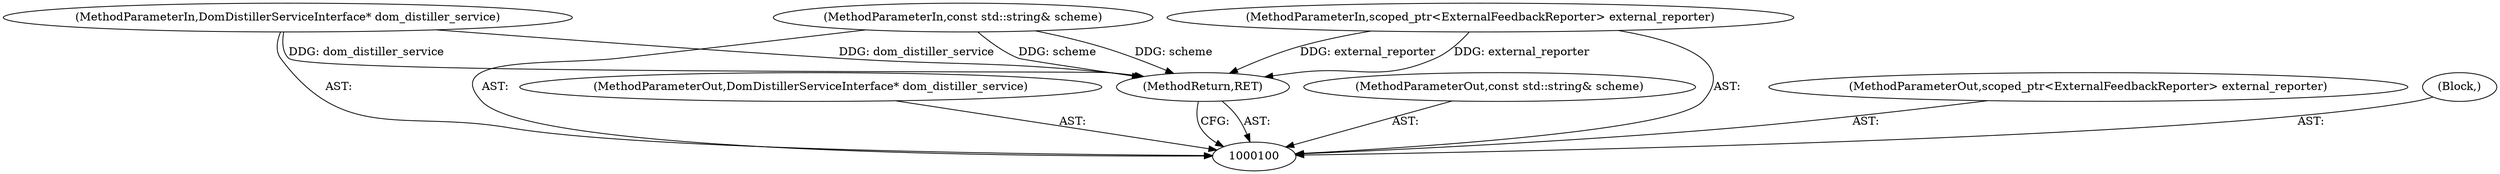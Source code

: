 digraph "1_Chrome_dcd10462fb49c72544719c490238f3a35edf3fc6_5" {
"1000105" [label="(MethodReturn,RET)"];
"1000101" [label="(MethodParameterIn,DomDistillerServiceInterface* dom_distiller_service)"];
"1000112" [label="(MethodParameterOut,DomDistillerServiceInterface* dom_distiller_service)"];
"1000102" [label="(MethodParameterIn,const std::string& scheme)"];
"1000113" [label="(MethodParameterOut,const std::string& scheme)"];
"1000103" [label="(MethodParameterIn,scoped_ptr<ExternalFeedbackReporter> external_reporter)"];
"1000114" [label="(MethodParameterOut,scoped_ptr<ExternalFeedbackReporter> external_reporter)"];
"1000104" [label="(Block,)"];
"1000105" -> "1000100"  [label="AST: "];
"1000105" -> "1000100"  [label="CFG: "];
"1000103" -> "1000105"  [label="DDG: external_reporter"];
"1000102" -> "1000105"  [label="DDG: scheme"];
"1000101" -> "1000105"  [label="DDG: dom_distiller_service"];
"1000101" -> "1000100"  [label="AST: "];
"1000101" -> "1000105"  [label="DDG: dom_distiller_service"];
"1000112" -> "1000100"  [label="AST: "];
"1000102" -> "1000100"  [label="AST: "];
"1000102" -> "1000105"  [label="DDG: scheme"];
"1000113" -> "1000100"  [label="AST: "];
"1000103" -> "1000100"  [label="AST: "];
"1000103" -> "1000105"  [label="DDG: external_reporter"];
"1000114" -> "1000100"  [label="AST: "];
"1000104" -> "1000100"  [label="AST: "];
}

